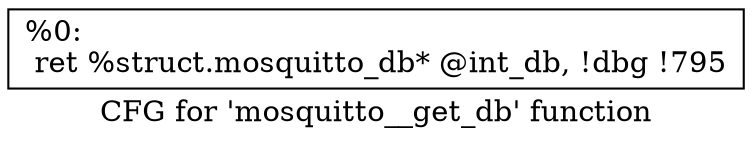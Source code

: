 digraph "CFG for 'mosquitto__get_db' function" {
	label="CFG for 'mosquitto__get_db' function";

	Node0x25334e0 [shape=record,label="{%0:\l  ret %struct.mosquitto_db* @int_db, !dbg !795\l}"];
}
